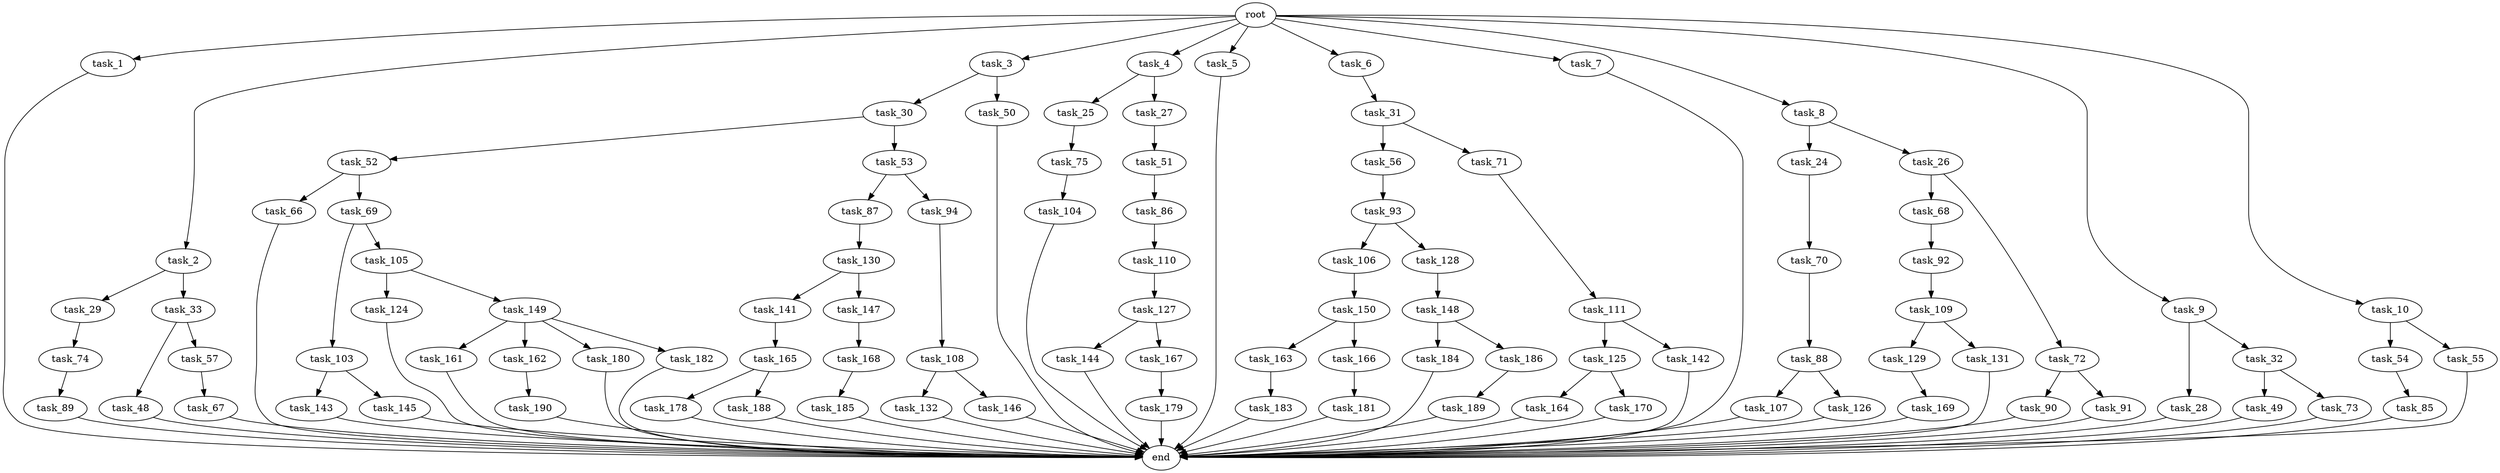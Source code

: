 digraph G {
  root [size="0.000000"];
  task_1 [size="10.240000"];
  task_2 [size="10.240000"];
  task_3 [size="10.240000"];
  task_4 [size="10.240000"];
  task_5 [size="10.240000"];
  task_6 [size="10.240000"];
  task_7 [size="10.240000"];
  task_8 [size="10.240000"];
  task_9 [size="10.240000"];
  task_10 [size="10.240000"];
  task_24 [size="8589934592.000000"];
  task_25 [size="8589934592.000000"];
  task_26 [size="8589934592.000000"];
  task_27 [size="8589934592.000000"];
  task_28 [size="4209067950.080000"];
  task_29 [size="3092376453.120000"];
  task_30 [size="5497558138.880000"];
  task_31 [size="4209067950.080000"];
  task_32 [size="4209067950.080000"];
  task_33 [size="3092376453.120000"];
  task_48 [size="6957847019.520000"];
  task_49 [size="6957847019.520000"];
  task_50 [size="5497558138.880000"];
  task_51 [size="8589934592.000000"];
  task_52 [size="343597383.680000"];
  task_53 [size="343597383.680000"];
  task_54 [size="4209067950.080000"];
  task_55 [size="4209067950.080000"];
  task_56 [size="343597383.680000"];
  task_57 [size="6957847019.520000"];
  task_66 [size="343597383.680000"];
  task_67 [size="3092376453.120000"];
  task_68 [size="6957847019.520000"];
  task_69 [size="343597383.680000"];
  task_70 [size="3092376453.120000"];
  task_71 [size="343597383.680000"];
  task_72 [size="6957847019.520000"];
  task_73 [size="6957847019.520000"];
  task_74 [size="5497558138.880000"];
  task_75 [size="8589934592.000000"];
  task_85 [size="8589934592.000000"];
  task_86 [size="6957847019.520000"];
  task_87 [size="5497558138.880000"];
  task_88 [size="343597383.680000"];
  task_89 [size="8589934592.000000"];
  task_90 [size="2147483648.000000"];
  task_91 [size="2147483648.000000"];
  task_92 [size="5497558138.880000"];
  task_93 [size="3092376453.120000"];
  task_94 [size="5497558138.880000"];
  task_103 [size="2147483648.000000"];
  task_104 [size="6957847019.520000"];
  task_105 [size="2147483648.000000"];
  task_106 [size="4209067950.080000"];
  task_107 [size="773094113.280000"];
  task_108 [size="5497558138.880000"];
  task_109 [size="8589934592.000000"];
  task_110 [size="2147483648.000000"];
  task_111 [size="8589934592.000000"];
  task_124 [size="6957847019.520000"];
  task_125 [size="8589934592.000000"];
  task_126 [size="773094113.280000"];
  task_127 [size="5497558138.880000"];
  task_128 [size="4209067950.080000"];
  task_129 [size="3092376453.120000"];
  task_130 [size="8589934592.000000"];
  task_131 [size="3092376453.120000"];
  task_132 [size="8589934592.000000"];
  task_141 [size="5497558138.880000"];
  task_142 [size="8589934592.000000"];
  task_143 [size="5497558138.880000"];
  task_144 [size="4209067950.080000"];
  task_145 [size="5497558138.880000"];
  task_146 [size="8589934592.000000"];
  task_147 [size="5497558138.880000"];
  task_148 [size="6957847019.520000"];
  task_149 [size="6957847019.520000"];
  task_150 [size="6957847019.520000"];
  task_161 [size="3092376453.120000"];
  task_162 [size="3092376453.120000"];
  task_163 [size="8589934592.000000"];
  task_164 [size="773094113.280000"];
  task_165 [size="1374389534.720000"];
  task_166 [size="8589934592.000000"];
  task_167 [size="4209067950.080000"];
  task_168 [size="343597383.680000"];
  task_169 [size="8589934592.000000"];
  task_170 [size="773094113.280000"];
  task_178 [size="3092376453.120000"];
  task_179 [size="773094113.280000"];
  task_180 [size="3092376453.120000"];
  task_181 [size="2147483648.000000"];
  task_182 [size="3092376453.120000"];
  task_183 [size="343597383.680000"];
  task_184 [size="773094113.280000"];
  task_185 [size="4209067950.080000"];
  task_186 [size="773094113.280000"];
  task_188 [size="3092376453.120000"];
  task_189 [size="343597383.680000"];
  task_190 [size="5497558138.880000"];
  end [size="0.000000"];

  root -> task_1 [size="1.000000"];
  root -> task_2 [size="1.000000"];
  root -> task_3 [size="1.000000"];
  root -> task_4 [size="1.000000"];
  root -> task_5 [size="1.000000"];
  root -> task_6 [size="1.000000"];
  root -> task_7 [size="1.000000"];
  root -> task_8 [size="1.000000"];
  root -> task_9 [size="1.000000"];
  root -> task_10 [size="1.000000"];
  task_1 -> end [size="1.000000"];
  task_2 -> task_29 [size="301989888.000000"];
  task_2 -> task_33 [size="301989888.000000"];
  task_3 -> task_30 [size="536870912.000000"];
  task_3 -> task_50 [size="536870912.000000"];
  task_4 -> task_25 [size="838860800.000000"];
  task_4 -> task_27 [size="838860800.000000"];
  task_5 -> end [size="1.000000"];
  task_6 -> task_31 [size="411041792.000000"];
  task_7 -> end [size="1.000000"];
  task_8 -> task_24 [size="838860800.000000"];
  task_8 -> task_26 [size="838860800.000000"];
  task_9 -> task_28 [size="411041792.000000"];
  task_9 -> task_32 [size="411041792.000000"];
  task_10 -> task_54 [size="411041792.000000"];
  task_10 -> task_55 [size="411041792.000000"];
  task_24 -> task_70 [size="301989888.000000"];
  task_25 -> task_75 [size="838860800.000000"];
  task_26 -> task_68 [size="679477248.000000"];
  task_26 -> task_72 [size="679477248.000000"];
  task_27 -> task_51 [size="838860800.000000"];
  task_28 -> end [size="1.000000"];
  task_29 -> task_74 [size="536870912.000000"];
  task_30 -> task_52 [size="33554432.000000"];
  task_30 -> task_53 [size="33554432.000000"];
  task_31 -> task_56 [size="33554432.000000"];
  task_31 -> task_71 [size="33554432.000000"];
  task_32 -> task_49 [size="679477248.000000"];
  task_32 -> task_73 [size="679477248.000000"];
  task_33 -> task_48 [size="679477248.000000"];
  task_33 -> task_57 [size="679477248.000000"];
  task_48 -> end [size="1.000000"];
  task_49 -> end [size="1.000000"];
  task_50 -> end [size="1.000000"];
  task_51 -> task_86 [size="679477248.000000"];
  task_52 -> task_66 [size="33554432.000000"];
  task_52 -> task_69 [size="33554432.000000"];
  task_53 -> task_87 [size="536870912.000000"];
  task_53 -> task_94 [size="536870912.000000"];
  task_54 -> task_85 [size="838860800.000000"];
  task_55 -> end [size="1.000000"];
  task_56 -> task_93 [size="301989888.000000"];
  task_57 -> task_67 [size="301989888.000000"];
  task_66 -> end [size="1.000000"];
  task_67 -> end [size="1.000000"];
  task_68 -> task_92 [size="536870912.000000"];
  task_69 -> task_103 [size="209715200.000000"];
  task_69 -> task_105 [size="209715200.000000"];
  task_70 -> task_88 [size="33554432.000000"];
  task_71 -> task_111 [size="838860800.000000"];
  task_72 -> task_90 [size="209715200.000000"];
  task_72 -> task_91 [size="209715200.000000"];
  task_73 -> end [size="1.000000"];
  task_74 -> task_89 [size="838860800.000000"];
  task_75 -> task_104 [size="679477248.000000"];
  task_85 -> end [size="1.000000"];
  task_86 -> task_110 [size="209715200.000000"];
  task_87 -> task_130 [size="838860800.000000"];
  task_88 -> task_107 [size="75497472.000000"];
  task_88 -> task_126 [size="75497472.000000"];
  task_89 -> end [size="1.000000"];
  task_90 -> end [size="1.000000"];
  task_91 -> end [size="1.000000"];
  task_92 -> task_109 [size="838860800.000000"];
  task_93 -> task_106 [size="411041792.000000"];
  task_93 -> task_128 [size="411041792.000000"];
  task_94 -> task_108 [size="536870912.000000"];
  task_103 -> task_143 [size="536870912.000000"];
  task_103 -> task_145 [size="536870912.000000"];
  task_104 -> end [size="1.000000"];
  task_105 -> task_124 [size="679477248.000000"];
  task_105 -> task_149 [size="679477248.000000"];
  task_106 -> task_150 [size="679477248.000000"];
  task_107 -> end [size="1.000000"];
  task_108 -> task_132 [size="838860800.000000"];
  task_108 -> task_146 [size="838860800.000000"];
  task_109 -> task_129 [size="301989888.000000"];
  task_109 -> task_131 [size="301989888.000000"];
  task_110 -> task_127 [size="536870912.000000"];
  task_111 -> task_125 [size="838860800.000000"];
  task_111 -> task_142 [size="838860800.000000"];
  task_124 -> end [size="1.000000"];
  task_125 -> task_164 [size="75497472.000000"];
  task_125 -> task_170 [size="75497472.000000"];
  task_126 -> end [size="1.000000"];
  task_127 -> task_144 [size="411041792.000000"];
  task_127 -> task_167 [size="411041792.000000"];
  task_128 -> task_148 [size="679477248.000000"];
  task_129 -> task_169 [size="838860800.000000"];
  task_130 -> task_141 [size="536870912.000000"];
  task_130 -> task_147 [size="536870912.000000"];
  task_131 -> end [size="1.000000"];
  task_132 -> end [size="1.000000"];
  task_141 -> task_165 [size="134217728.000000"];
  task_142 -> end [size="1.000000"];
  task_143 -> end [size="1.000000"];
  task_144 -> end [size="1.000000"];
  task_145 -> end [size="1.000000"];
  task_146 -> end [size="1.000000"];
  task_147 -> task_168 [size="33554432.000000"];
  task_148 -> task_184 [size="75497472.000000"];
  task_148 -> task_186 [size="75497472.000000"];
  task_149 -> task_161 [size="301989888.000000"];
  task_149 -> task_162 [size="301989888.000000"];
  task_149 -> task_180 [size="301989888.000000"];
  task_149 -> task_182 [size="301989888.000000"];
  task_150 -> task_163 [size="838860800.000000"];
  task_150 -> task_166 [size="838860800.000000"];
  task_161 -> end [size="1.000000"];
  task_162 -> task_190 [size="536870912.000000"];
  task_163 -> task_183 [size="33554432.000000"];
  task_164 -> end [size="1.000000"];
  task_165 -> task_178 [size="301989888.000000"];
  task_165 -> task_188 [size="301989888.000000"];
  task_166 -> task_181 [size="209715200.000000"];
  task_167 -> task_179 [size="75497472.000000"];
  task_168 -> task_185 [size="411041792.000000"];
  task_169 -> end [size="1.000000"];
  task_170 -> end [size="1.000000"];
  task_178 -> end [size="1.000000"];
  task_179 -> end [size="1.000000"];
  task_180 -> end [size="1.000000"];
  task_181 -> end [size="1.000000"];
  task_182 -> end [size="1.000000"];
  task_183 -> end [size="1.000000"];
  task_184 -> end [size="1.000000"];
  task_185 -> end [size="1.000000"];
  task_186 -> task_189 [size="33554432.000000"];
  task_188 -> end [size="1.000000"];
  task_189 -> end [size="1.000000"];
  task_190 -> end [size="1.000000"];
}
